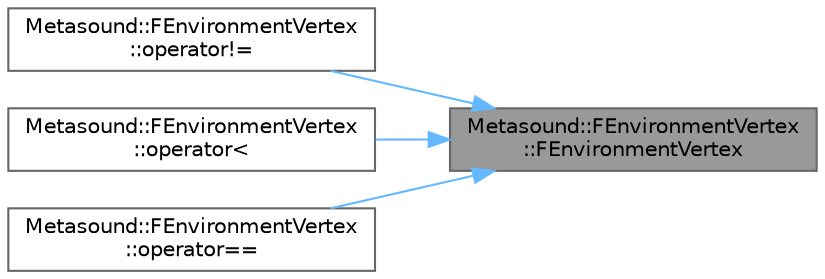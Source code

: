 digraph "Metasound::FEnvironmentVertex::FEnvironmentVertex"
{
 // INTERACTIVE_SVG=YES
 // LATEX_PDF_SIZE
  bgcolor="transparent";
  edge [fontname=Helvetica,fontsize=10,labelfontname=Helvetica,labelfontsize=10];
  node [fontname=Helvetica,fontsize=10,shape=box,height=0.2,width=0.4];
  rankdir="RL";
  Node1 [id="Node000001",label="Metasound::FEnvironmentVertex\l::FEnvironmentVertex",height=0.2,width=0.4,color="gray40", fillcolor="grey60", style="filled", fontcolor="black",tooltip="FEnvironmentVertex Construtor."];
  Node1 -> Node2 [id="edge1_Node000001_Node000002",dir="back",color="steelblue1",style="solid",tooltip=" "];
  Node2 [id="Node000002",label="Metasound::FEnvironmentVertex\l::operator!=",height=0.2,width=0.4,color="grey40", fillcolor="white", style="filled",URL="$d4/d5a/classMetasound_1_1FEnvironmentVertex.html#a4bb97e3d0636560dd0ad516ae76e2ad4",tooltip=" "];
  Node1 -> Node3 [id="edge2_Node000001_Node000003",dir="back",color="steelblue1",style="solid",tooltip=" "];
  Node3 [id="Node000003",label="Metasound::FEnvironmentVertex\l::operator\<",height=0.2,width=0.4,color="grey40", fillcolor="white", style="filled",URL="$d4/d5a/classMetasound_1_1FEnvironmentVertex.html#ac5aa4e85dc9005b1c50cf7e60a5fd7b1",tooltip=" "];
  Node1 -> Node4 [id="edge3_Node000001_Node000004",dir="back",color="steelblue1",style="solid",tooltip=" "];
  Node4 [id="Node000004",label="Metasound::FEnvironmentVertex\l::operator==",height=0.2,width=0.4,color="grey40", fillcolor="white", style="filled",URL="$d4/d5a/classMetasound_1_1FEnvironmentVertex.html#a1700fbff24ae30702d21ff2bc23f489f",tooltip=" "];
}
